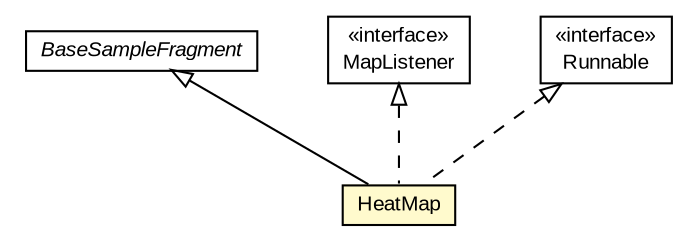 #!/usr/local/bin/dot
#
# Class diagram 
# Generated by UMLGraph version R5_6-24-gf6e263 (http://www.umlgraph.org/)
#

digraph G {
	edge [fontname="arial",fontsize=10,labelfontname="arial",labelfontsize=10];
	node [fontname="arial",fontsize=10,shape=plaintext];
	nodesep=0.25;
	ranksep=0.5;
	// org.osmdroid.samplefragments.BaseSampleFragment
	c22367 [label=<<table title="org.osmdroid.samplefragments.BaseSampleFragment" border="0" cellborder="1" cellspacing="0" cellpadding="2" port="p" href="../BaseSampleFragment.html">
		<tr><td><table border="0" cellspacing="0" cellpadding="1">
<tr><td align="center" balign="center"><font face="arial italic"> BaseSampleFragment </font></td></tr>
		</table></td></tr>
		</table>>, URL="../BaseSampleFragment.html", fontname="arial", fontcolor="black", fontsize=10.0];
	// org.osmdroid.samplefragments.data.HeatMap
	c22381 [label=<<table title="org.osmdroid.samplefragments.data.HeatMap" border="0" cellborder="1" cellspacing="0" cellpadding="2" port="p" bgcolor="lemonChiffon" href="./HeatMap.html">
		<tr><td><table border="0" cellspacing="0" cellpadding="1">
<tr><td align="center" balign="center"> HeatMap </td></tr>
		</table></td></tr>
		</table>>, URL="./HeatMap.html", fontname="arial", fontcolor="black", fontsize=10.0];
	//org.osmdroid.samplefragments.data.HeatMap extends org.osmdroid.samplefragments.BaseSampleFragment
	c22367:p -> c22381:p [dir=back,arrowtail=empty];
	//org.osmdroid.samplefragments.data.HeatMap implements org.osmdroid.events.MapListener
	c22527:p -> c22381:p [dir=back,arrowtail=empty,style=dashed];
	//org.osmdroid.samplefragments.data.HeatMap implements java.lang.Runnable
	c22528:p -> c22381:p [dir=back,arrowtail=empty,style=dashed];
	// java.lang.Runnable
	c22528 [label=<<table title="java.lang.Runnable" border="0" cellborder="1" cellspacing="0" cellpadding="2" port="p" href="http://java.sun.com/j2se/1.4.2/docs/api/java/lang/Runnable.html">
		<tr><td><table border="0" cellspacing="0" cellpadding="1">
<tr><td align="center" balign="center"> &#171;interface&#187; </td></tr>
<tr><td align="center" balign="center"> Runnable </td></tr>
		</table></td></tr>
		</table>>, URL="http://java.sun.com/j2se/1.4.2/docs/api/java/lang/Runnable.html", fontname="arial", fontcolor="black", fontsize=10.0];
	// org.osmdroid.events.MapListener
	c22527 [label=<<table title="org.osmdroid.events.MapListener" border="0" cellborder="1" cellspacing="0" cellpadding="2" port="p" href="http://java.sun.com/j2se/1.4.2/docs/api/org/osmdroid/events/MapListener.html">
		<tr><td><table border="0" cellspacing="0" cellpadding="1">
<tr><td align="center" balign="center"> &#171;interface&#187; </td></tr>
<tr><td align="center" balign="center"> MapListener </td></tr>
		</table></td></tr>
		</table>>, URL="http://java.sun.com/j2se/1.4.2/docs/api/org/osmdroid/events/MapListener.html", fontname="arial", fontcolor="black", fontsize=10.0];
}

